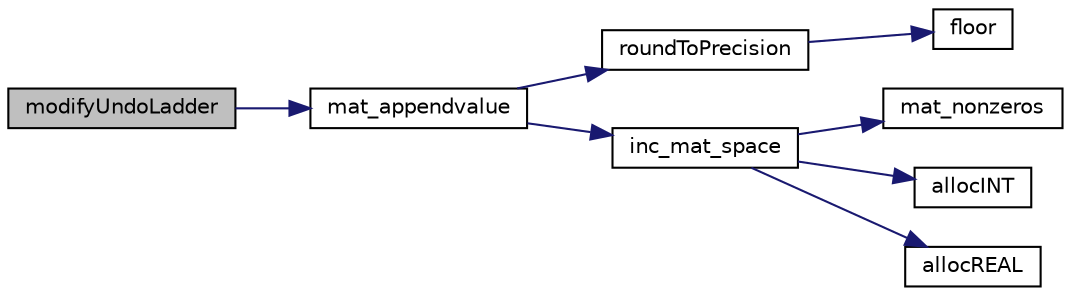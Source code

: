 digraph "modifyUndoLadder"
{
  edge [fontname="Helvetica",fontsize="10",labelfontname="Helvetica",labelfontsize="10"];
  node [fontname="Helvetica",fontsize="10",shape=record];
  rankdir="LR";
  Node2911 [label="modifyUndoLadder",height=0.2,width=0.4,color="black", fillcolor="grey75", style="filled", fontcolor="black"];
  Node2911 -> Node2912 [color="midnightblue",fontsize="10",style="solid",fontname="Helvetica"];
  Node2912 [label="mat_appendvalue",height=0.2,width=0.4,color="black", fillcolor="white", style="filled",URL="$dc/d9a/lp__matrix_8c.html#a8e5c1b23ce0ec7b60dfb82408f7d9947"];
  Node2912 -> Node2913 [color="midnightblue",fontsize="10",style="solid",fontname="Helvetica"];
  Node2913 [label="roundToPrecision",height=0.2,width=0.4,color="black", fillcolor="white", style="filled",URL="$d9/d18/lp__utils_8c.html#a2c162041be8905b58450d17662096994"];
  Node2913 -> Node2914 [color="midnightblue",fontsize="10",style="solid",fontname="Helvetica"];
  Node2914 [label="floor",height=0.2,width=0.4,color="black", fillcolor="white", style="filled",URL="$dc/de2/mcvs_atm_disp__kry__bbd__p_8m.html#a532be631bf22af7829394ffbd4ad7894"];
  Node2912 -> Node2915 [color="midnightblue",fontsize="10",style="solid",fontname="Helvetica"];
  Node2915 [label="inc_mat_space",height=0.2,width=0.4,color="black", fillcolor="white", style="filled",URL="$dc/d9a/lp__matrix_8c.html#a2239ebb44f76930fc243a0457c8c94d9"];
  Node2915 -> Node2916 [color="midnightblue",fontsize="10",style="solid",fontname="Helvetica"];
  Node2916 [label="mat_nonzeros",height=0.2,width=0.4,color="black", fillcolor="white", style="filled",URL="$dc/d9a/lp__matrix_8c.html#a9430c42ed7853fd8dd6463ed7165f243"];
  Node2915 -> Node2917 [color="midnightblue",fontsize="10",style="solid",fontname="Helvetica"];
  Node2917 [label="allocINT",height=0.2,width=0.4,color="black", fillcolor="white", style="filled",URL="$d9/d18/lp__utils_8c.html#a2081b8e14a0691b7e3931fa280ad9e63"];
  Node2915 -> Node2918 [color="midnightblue",fontsize="10",style="solid",fontname="Helvetica"];
  Node2918 [label="allocREAL",height=0.2,width=0.4,color="black", fillcolor="white", style="filled",URL="$d9/d18/lp__utils_8c.html#a7b25e1f9aee74052b4b6df28443ebf48"];
}
